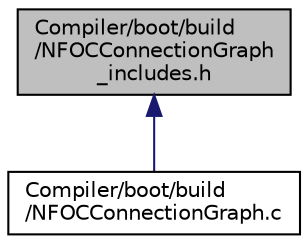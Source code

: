 digraph "Compiler/boot/build/NFOCConnectionGraph_includes.h"
{
  edge [fontname="Helvetica",fontsize="10",labelfontname="Helvetica",labelfontsize="10"];
  node [fontname="Helvetica",fontsize="10",shape=record];
  Node32 [label="Compiler/boot/build\l/NFOCConnectionGraph\l_includes.h",height=0.2,width=0.4,color="black", fillcolor="grey75", style="filled", fontcolor="black"];
  Node32 -> Node33 [dir="back",color="midnightblue",fontsize="10",style="solid",fontname="Helvetica"];
  Node33 [label="Compiler/boot/build\l/NFOCConnectionGraph.c",height=0.2,width=0.4,color="black", fillcolor="white", style="filled",URL="$d3/d84/_n_f_o_c_connection_graph_8c.html"];
}
